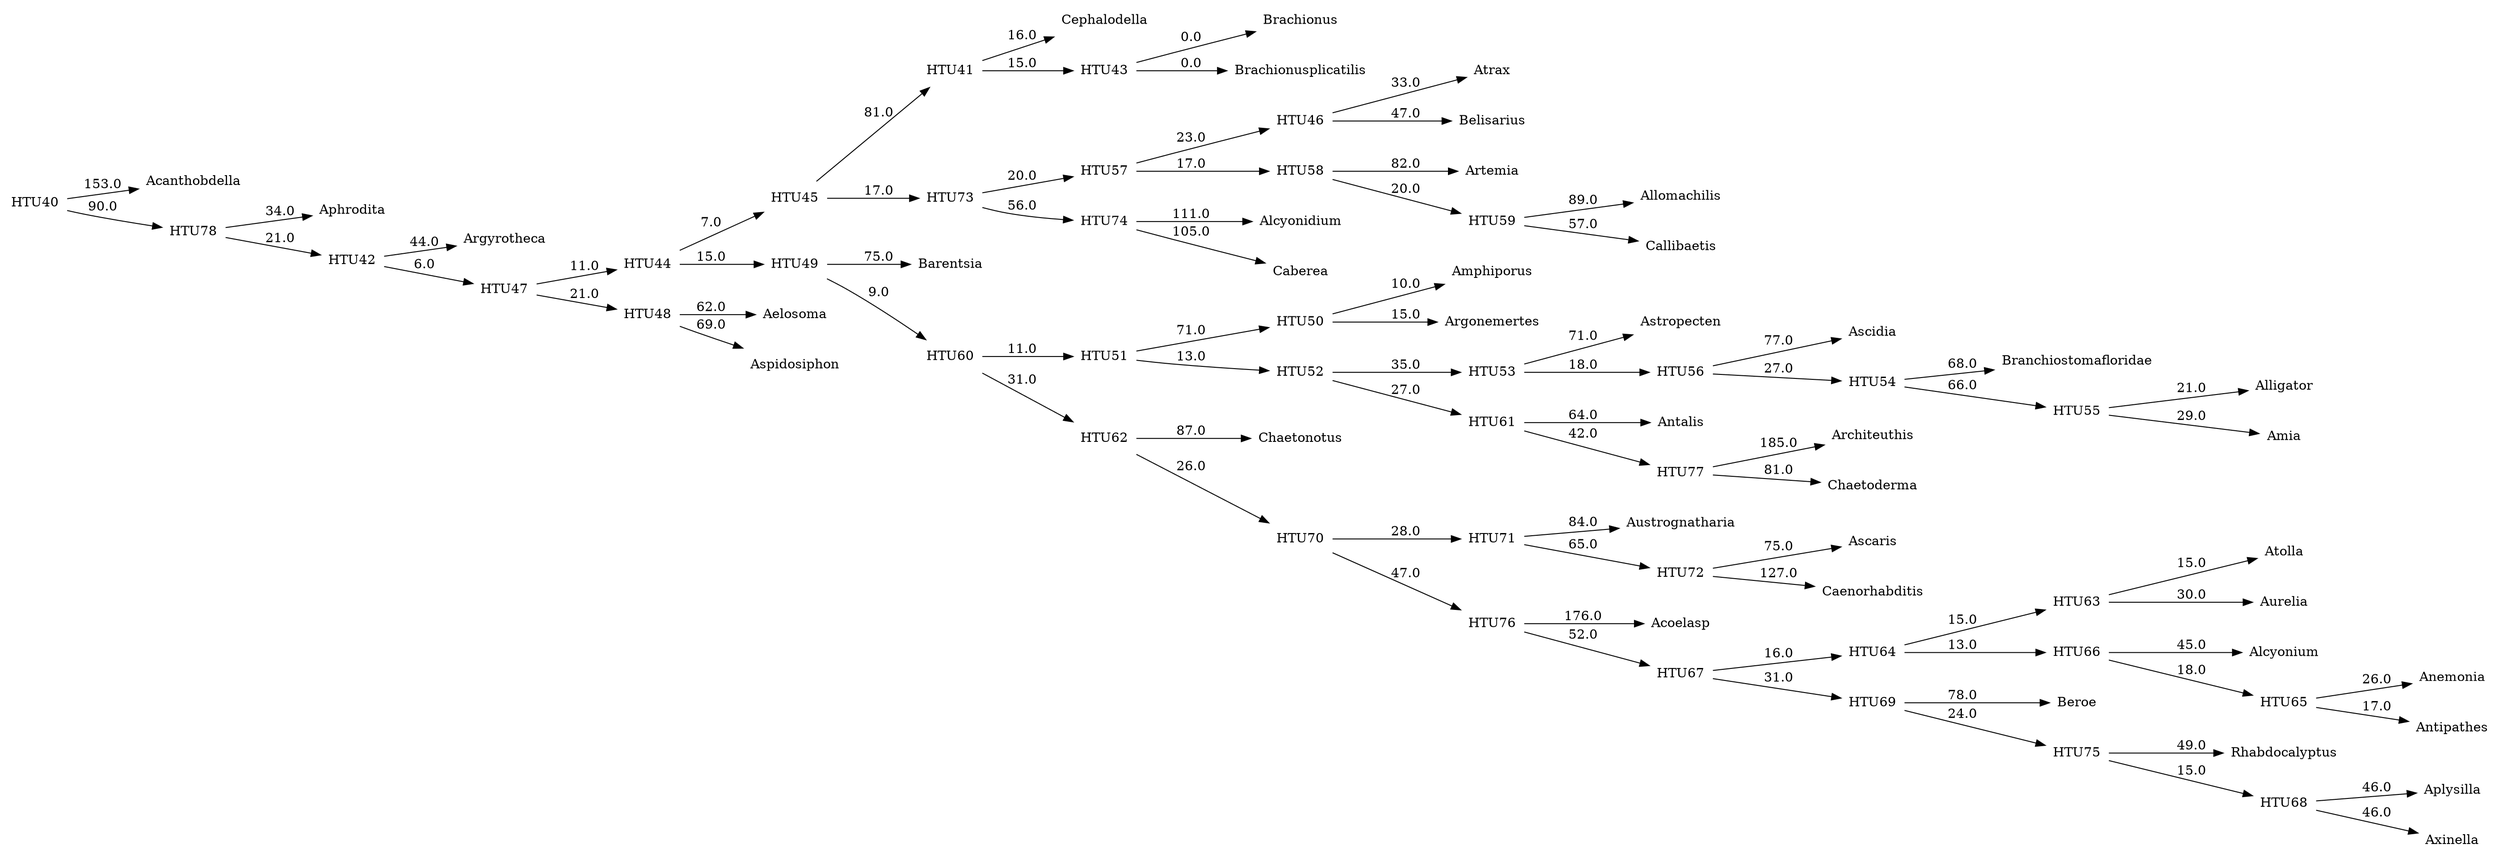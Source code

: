 digraph G {
	rankdir = LR;	edge [colorscheme=spectral11];	node [shape = none];

    0 [label=Acanthobdella];
    1 [label=Acoelasp];
    2 [label=Aelosoma];
    3 [label=Alcyonidium];
    4 [label=Alcyonium];
    5 [label=Alligator];
    6 [label=Allomachilis];
    7 [label=Amia];
    8 [label=Amphiporus];
    9 [label=Anemonia];
    10 [label=Antalis];
    11 [label=Antipathes];
    12 [label=Aphrodita];
    13 [label=Aplysilla];
    14 [label=Architeuthis];
    15 [label=Argonemertes];
    16 [label=Argyrotheca];
    17 [label=Artemia];
    18 [label=Ascaris];
    19 [label=Ascidia];
    20 [label=Aspidosiphon];
    21 [label=Astropecten];
    22 [label=Atolla];
    23 [label=Atrax];
    24 [label=Aurelia];
    25 [label=Austrognatharia];
    26 [label=Axinella];
    27 [label=Barentsia];
    28 [label=Belisarius];
    29 [label=Beroe];
    30 [label=Brachionus];
    31 [label=Brachionusplicatilis];
    32 [label=Branchiostomafloridae];
    33 [label=Caberea];
    34 [label=Caenorhabditis];
    35 [label=Callibaetis];
    36 [label=Cephalodella];
    37 [label=Chaetoderma];
    38 [label=Chaetonotus];
    39 [label=Rhabdocalyptus];
    40 [label=HTU40];
    41 [label=HTU41];
    42 [label=HTU42];
    43 [label=HTU43];
    44 [label=HTU44];
    45 [label=HTU45];
    46 [label=HTU46];
    47 [label=HTU47];
    48 [label=HTU48];
    49 [label=HTU49];
    50 [label=HTU50];
    51 [label=HTU51];
    52 [label=HTU52];
    53 [label=HTU53];
    54 [label=HTU54];
    55 [label=HTU55];
    56 [label=HTU56];
    57 [label=HTU57];
    58 [label=HTU58];
    59 [label=HTU59];
    60 [label=HTU60];
    61 [label=HTU61];
    62 [label=HTU62];
    63 [label=HTU63];
    64 [label=HTU64];
    65 [label=HTU65];
    66 [label=HTU66];
    67 [label=HTU67];
    68 [label=HTU68];
    69 [label=HTU69];
    70 [label=HTU70];
    71 [label=HTU71];
    72 [label=HTU72];
    73 [label=HTU73];
    74 [label=HTU74];
    75 [label=HTU75];
    76 [label=HTU76];
    77 [label=HTU77];
    78 [label=HTU78];
    40 -> 0 [label=153.0];
    40 -> 78 [label=90.0];
    41 -> 36 [label=16.0];
    41 -> 43 [label=15.0];
    42 -> 16 [label=44.0];
    42 -> 47 [label=6.0];
    43 -> 30 [label=0.0];
    43 -> 31 [label=0.0];
    44 -> 45 [label=7.0];
    44 -> 49 [label=15.0];
    45 -> 41 [label=81.0];
    45 -> 73 [label=17.0];
    46 -> 23 [label=33.0];
    46 -> 28 [label=47.0];
    47 -> 44 [label=11.0];
    47 -> 48 [label=21.0];
    48 -> 2 [label=62.0];
    48 -> 20 [label=69.0];
    49 -> 27 [label=75.0];
    49 -> 60 [label=9.0];
    50 -> 8 [label=10.0];
    50 -> 15 [label=15.0];
    51 -> 50 [label=71.0];
    51 -> 52 [label=13.0];
    52 -> 53 [label=35.0];
    52 -> 61 [label=27.0];
    53 -> 21 [label=71.0];
    53 -> 56 [label=18.0];
    54 -> 32 [label=68.0];
    54 -> 55 [label=66.0];
    55 -> 5 [label=21.0];
    55 -> 7 [label=29.0];
    56 -> 19 [label=77.0];
    56 -> 54 [label=27.0];
    57 -> 46 [label=23.0];
    57 -> 58 [label=17.0];
    58 -> 17 [label=82.0];
    58 -> 59 [label=20.0];
    59 -> 6 [label=89.0];
    59 -> 35 [label=57.0];
    60 -> 51 [label=11.0];
    60 -> 62 [label=31.0];
    61 -> 10 [label=64.0];
    61 -> 77 [label=42.0];
    62 -> 38 [label=87.0];
    62 -> 70 [label=26.0];
    63 -> 22 [label=15.0];
    63 -> 24 [label=30.0];
    64 -> 63 [label=15.0];
    64 -> 66 [label=13.0];
    65 -> 9 [label=26.0];
    65 -> 11 [label=17.0];
    66 -> 4 [label=45.0];
    66 -> 65 [label=18.0];
    67 -> 64 [label=16.0];
    67 -> 69 [label=31.0];
    68 -> 13 [label=46.0];
    68 -> 26 [label=46.0];
    69 -> 29 [label=78.0];
    69 -> 75 [label=24.0];
    70 -> 71 [label=28.0];
    70 -> 76 [label=47.0];
    71 -> 25 [label=84.0];
    71 -> 72 [label=65.0];
    72 -> 18 [label=75.0];
    72 -> 34 [label=127.0];
    73 -> 57 [label=20.0];
    73 -> 74 [label=56.0];
    74 -> 3 [label=111.0];
    74 -> 33 [label=105.0];
    75 -> 39 [label=49.0];
    75 -> 68 [label=15.0];
    76 -> 1 [label=176.0];
    76 -> 67 [label=52.0];
    77 -> 14 [label=185.0];
    77 -> 37 [label=81.0];
    78 -> 12 [label=34.0];
    78 -> 42 [label=21.0];
}
//6461.0
